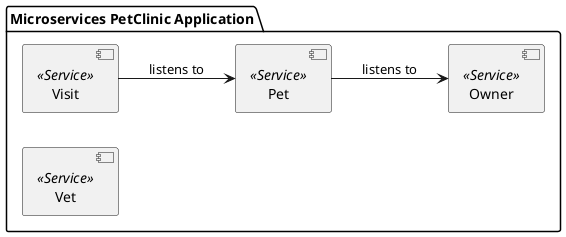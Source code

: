 @startuml services-microservices

left to right direction

package "Microservices PetClinic Application" {
    [Visit] <<Service>>
    [Pet] <<Service>>
    [Owner] <<Service>>
    [Vet] <<Service>>

    [Visit] --> [Pet] : "listens to"
    [Pet] --> [Owner] : "listens to"
}

@enduml